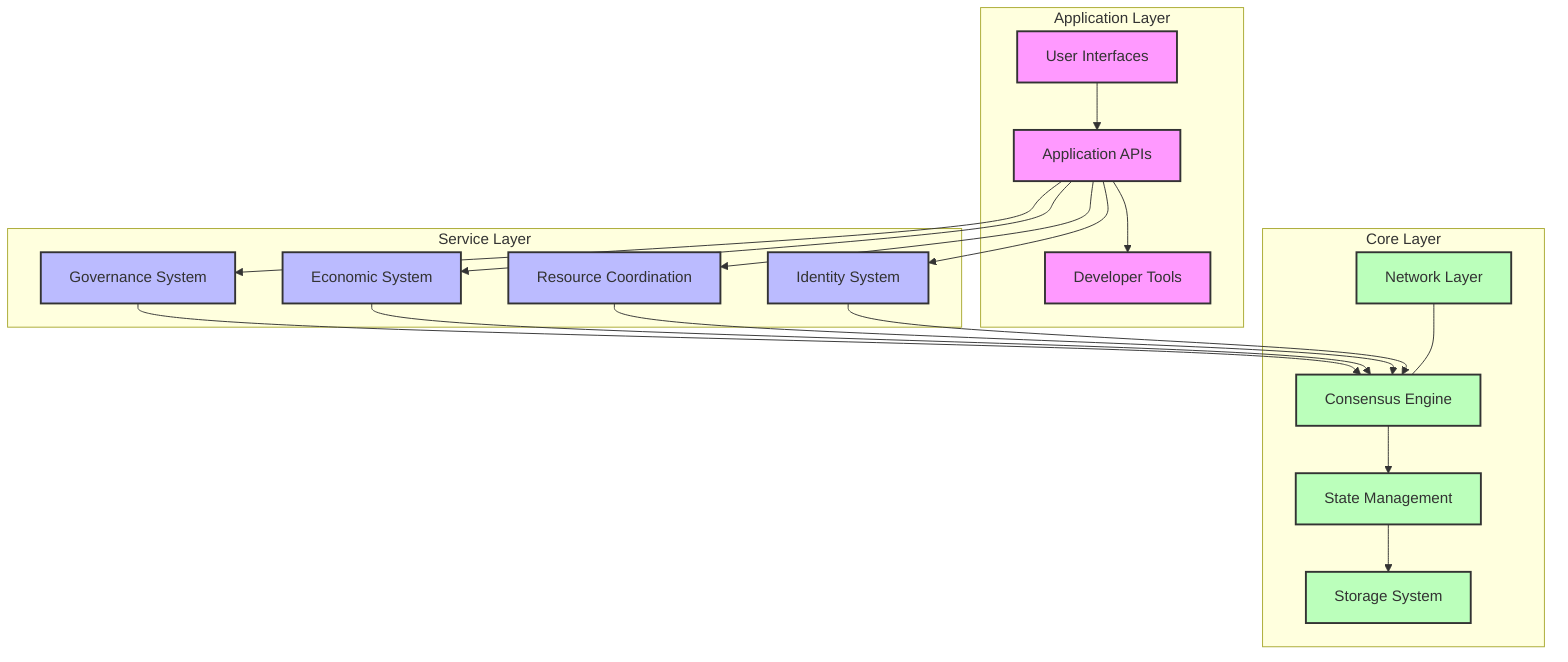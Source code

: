 flowchart TB
    subgraph "Application Layer"
        UI[User Interfaces]
        API[Application APIs]
        SDK[Developer Tools]
    end
    
    subgraph "Service Layer"
        GOVERNANCE[Governance System]
        ECONOMIC[Economic System]
        RESOURCE[Resource Coordination]
        IDENTITY[Identity System]
    end
    
    subgraph "Core Layer"
        CONSENSUS[Consensus Engine]
        STATE[State Management]
        STORAGE[Storage System]
        NETWORK[Network Layer]
    end
    
    UI --> API
    API --> SDK
    
    API --> GOVERNANCE
    API --> ECONOMIC
    API --> RESOURCE
    API --> IDENTITY
    
    GOVERNANCE --> CONSENSUS
    ECONOMIC --> CONSENSUS
    RESOURCE --> CONSENSUS
    IDENTITY --> CONSENSUS
    
    CONSENSUS --> STATE
    STATE --> STORAGE
    NETWORK --- CONSENSUS
    
    classDef app fill:#f9f,stroke:#333,stroke-width:2px
    classDef service fill:#bbf,stroke:#333,stroke-width:2px
    classDef core fill:#bfb,stroke:#333,stroke-width:2px
    
    class UI,API,SDK app
    class GOVERNANCE,ECONOMIC,RESOURCE,IDENTITY service
    class CONSENSUS,STATE,STORAGE,NETWORK core